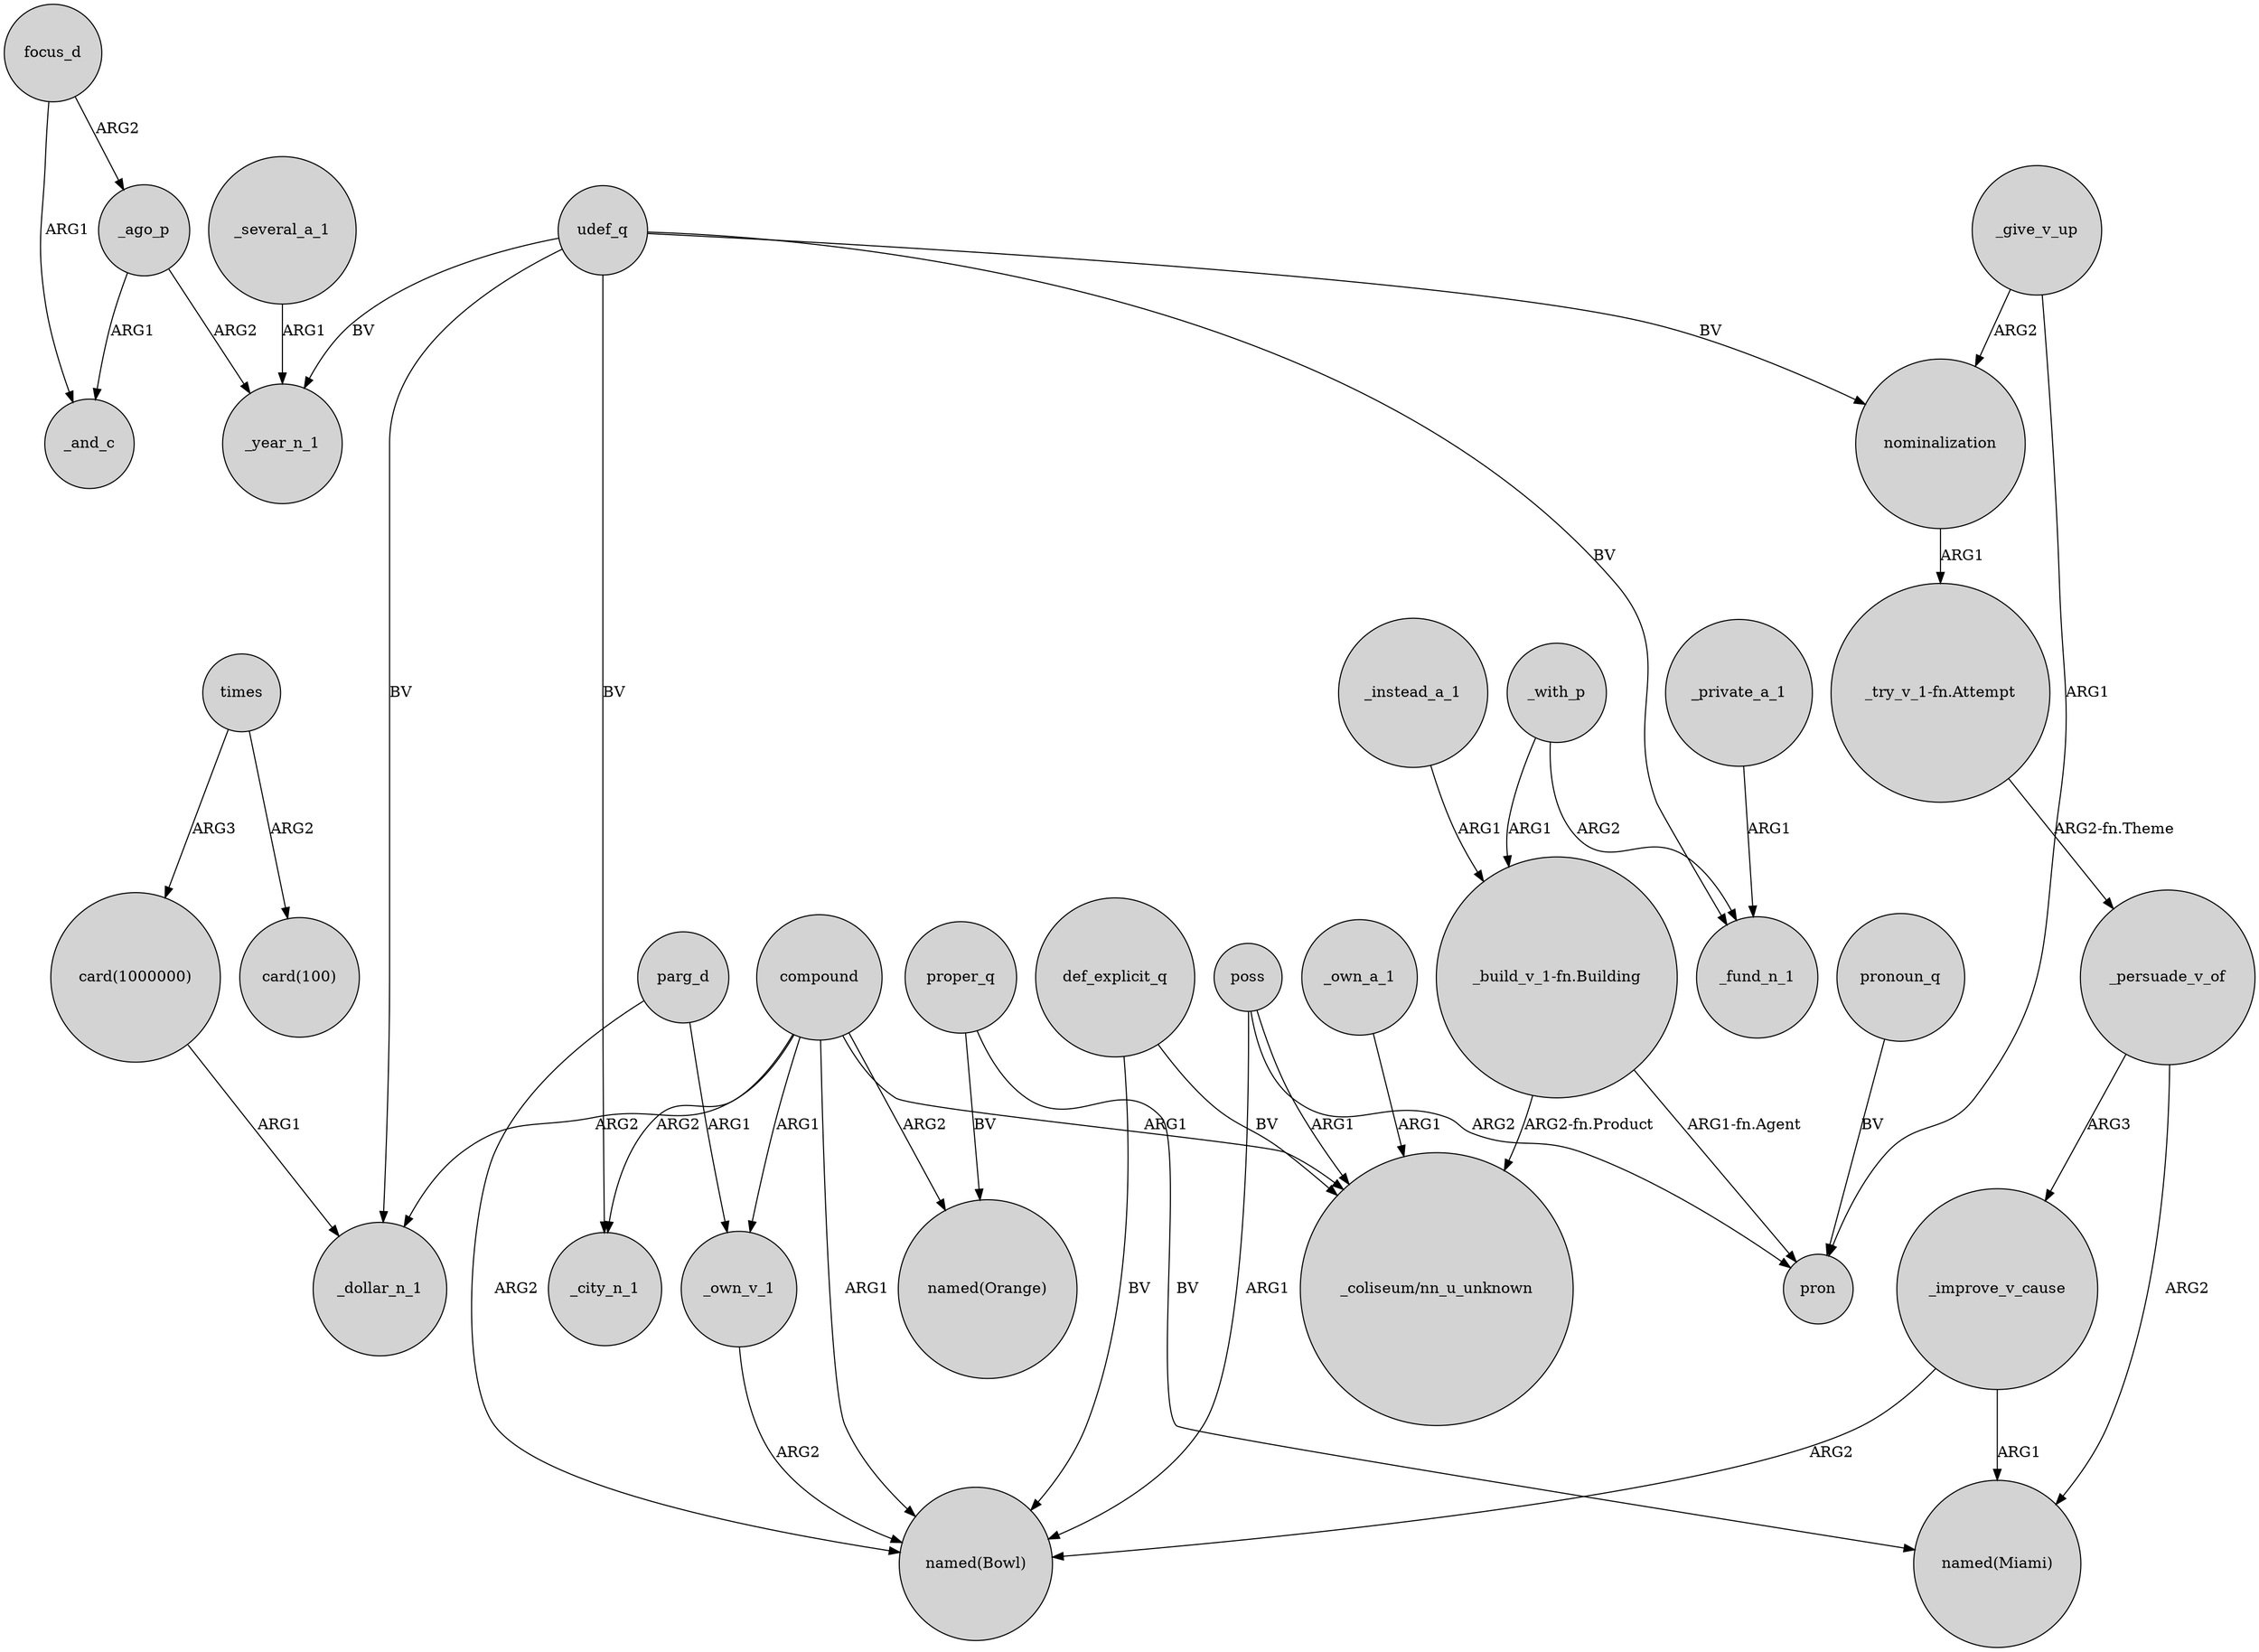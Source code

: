 digraph {
	node [shape=circle style=filled]
	_ago_p -> _and_c [label=ARG1]
	"card(1000000)" -> _dollar_n_1 [label=ARG1]
	_own_v_1 -> "named(Bowl)" [label=ARG2]
	def_explicit_q -> "named(Bowl)" [label=BV]
	_give_v_up -> nominalization [label=ARG2]
	times -> "card(100)" [label=ARG2]
	poss -> pron [label=ARG2]
	parg_d -> _own_v_1 [label=ARG1]
	"_build_v_1-fn.Building" -> "_coliseum/nn_u_unknown" [label="ARG2-fn.Product"]
	_improve_v_cause -> "named(Miami)" [label=ARG1]
	_give_v_up -> pron [label=ARG1]
	_improve_v_cause -> "named(Bowl)" [label=ARG2]
	compound -> "named(Orange)" [label=ARG2]
	_persuade_v_of -> "named(Miami)" [label=ARG2]
	_instead_a_1 -> "_build_v_1-fn.Building" [label=ARG1]
	compound -> _own_v_1 [label=ARG1]
	compound -> _city_n_1 [label=ARG2]
	"_try_v_1-fn.Attempt" -> _persuade_v_of [label="ARG2-fn.Theme"]
	proper_q -> "named(Miami)" [label=BV]
	compound -> "named(Bowl)" [label=ARG1]
	udef_q -> _city_n_1 [label=BV]
	_own_a_1 -> "_coliseum/nn_u_unknown" [label=ARG1]
	pronoun_q -> pron [label=BV]
	_ago_p -> _year_n_1 [label=ARG2]
	proper_q -> "named(Orange)" [label=BV]
	_persuade_v_of -> _improve_v_cause [label=ARG3]
	times -> "card(1000000)" [label=ARG3]
	compound -> "_coliseum/nn_u_unknown" [label=ARG1]
	_with_p -> _fund_n_1 [label=ARG2]
	poss -> "named(Bowl)" [label=ARG1]
	_private_a_1 -> _fund_n_1 [label=ARG1]
	focus_d -> _and_c [label=ARG1]
	udef_q -> _fund_n_1 [label=BV]
	udef_q -> nominalization [label=BV]
	poss -> "_coliseum/nn_u_unknown" [label=ARG1]
	udef_q -> _year_n_1 [label=BV]
	focus_d -> _ago_p [label=ARG2]
	def_explicit_q -> "_coliseum/nn_u_unknown" [label=BV]
	nominalization -> "_try_v_1-fn.Attempt" [label=ARG1]
	_several_a_1 -> _year_n_1 [label=ARG1]
	compound -> _dollar_n_1 [label=ARG2]
	"_build_v_1-fn.Building" -> pron [label="ARG1-fn.Agent"]
	parg_d -> "named(Bowl)" [label=ARG2]
	udef_q -> _dollar_n_1 [label=BV]
	_with_p -> "_build_v_1-fn.Building" [label=ARG1]
}

